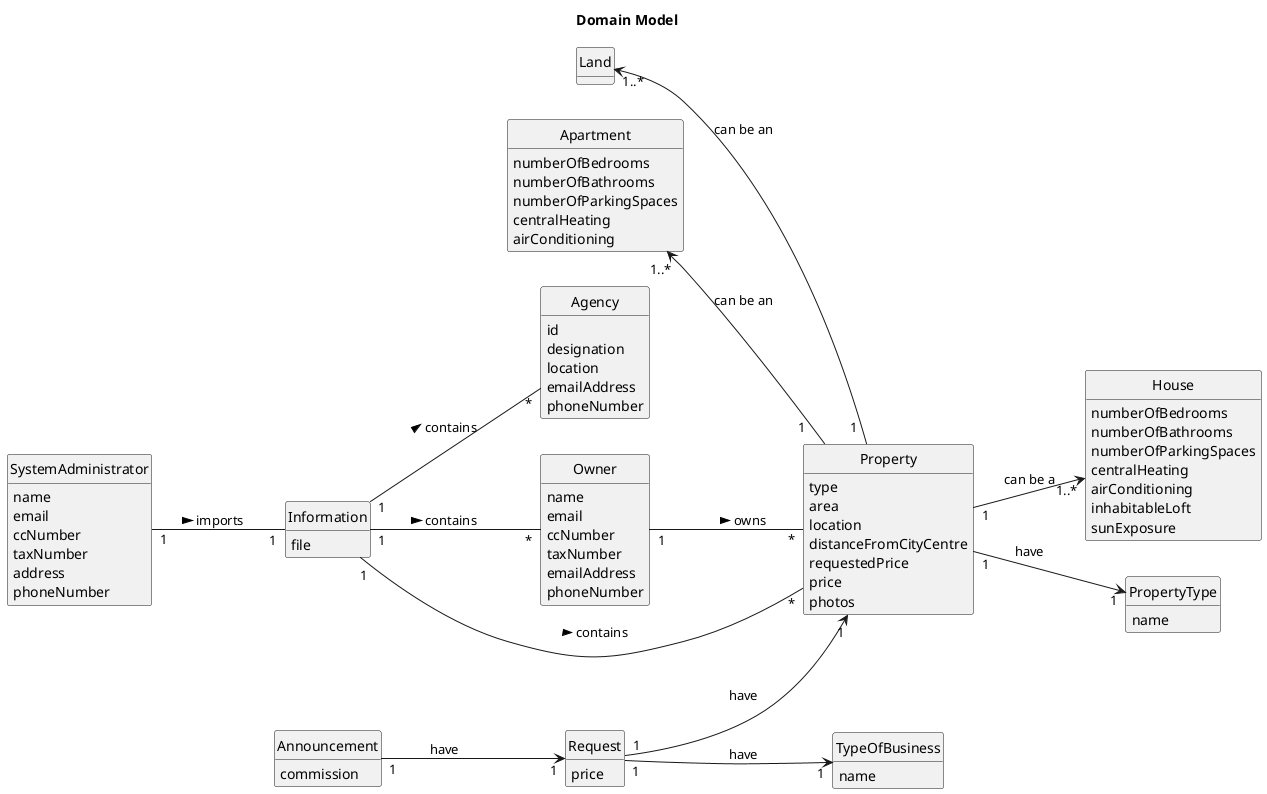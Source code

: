 @startuml
skinparam monochrome true
skinparam packageStyle rectangle
skinparam shadowing false

left to right direction

skinparam classAttributeIconSize 0

hide circle
hide methods

title Domain Model

class Information {
    file
}

class Agency {
    id
    designation
    location
    emailAddress
    phoneNumber
}

class Owner {
    name
    email
    ccNumber
    taxNumber
    emailAddress
    phoneNumber
}

class Property  {
       type
       area
       location
       distanceFromCityCentre
       requestedPrice
       price
       photos
}

class Apartment{
    numberOfBedrooms
    numberOfBathrooms
    numberOfParkingSpaces
    centralHeating
    airConditioning
}

class House{
    numberOfBedrooms
    numberOfBathrooms
    numberOfParkingSpaces
    centralHeating
    airConditioning
    inhabitableLoft
    sunExposure
}

class SystemAdministrator {
    name
    email
    ccNumber
    taxNumber
    address
    phoneNumber
}

class Request {
price
}

class TypeOfBusiness{
name
}

class PropertyType{
name
}

class Announcement{
commission
}



SystemAdministrator "1" -- "1" Information: imports >
Information "1" -- "*" Agency: contains >
Information "1" -- "*" Property: contains >
Information "1" -- "*" Owner: contains >
Owner "1" -- "*" Property: owns >
Property "1" --> "1" PropertyType : have
Property "1"-D-> "1..*" House :  can be a
Property "1    "-U-> "1..* " Apartment :  can be an
Property "1  "-U-> "1..* " Land :  can be an
Request "1" --> "1" Property: have
Request "1" --> "1" TypeOfBusiness: have
Announcement "1" --> "1" Request: have
@enduml